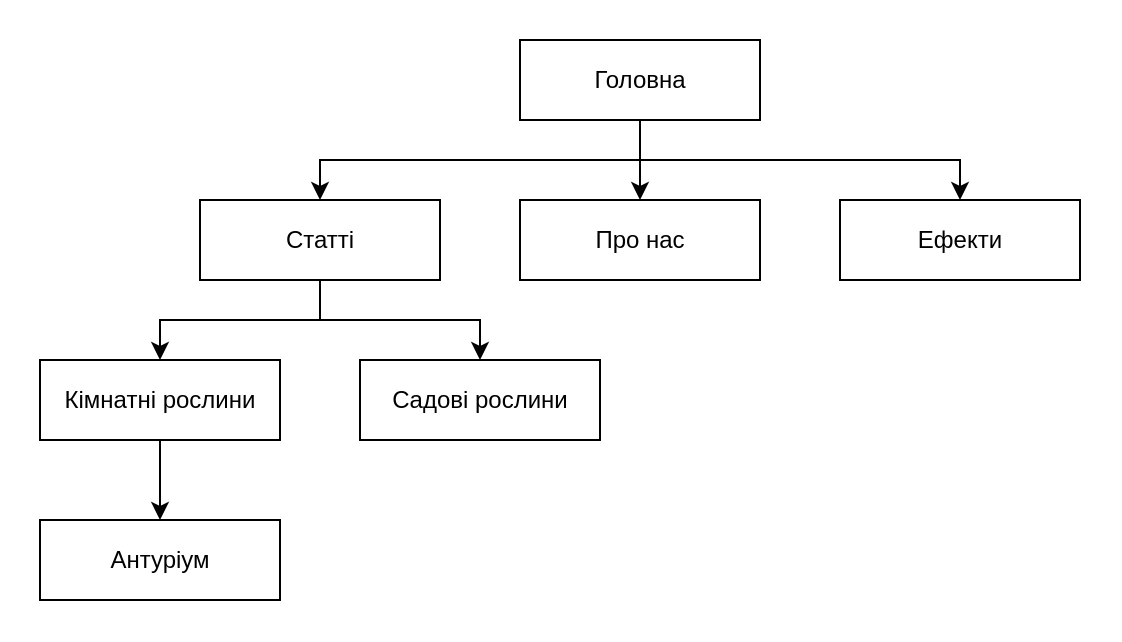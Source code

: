 <mxfile version="21.2.8" type="device" pages="2">
  <diagram name="site map" id="4vNA2XEI-aeJOlkPYM_L">
    <mxGraphModel dx="3180" dy="1200" grid="1" gridSize="10" guides="1" tooltips="1" connect="1" arrows="1" fold="1" page="1" pageScale="1" pageWidth="827" pageHeight="1169" math="0" shadow="0">
      <root>
        <mxCell id="0" />
        <mxCell id="1" parent="0" />
        <mxCell id="5uTDyabXK8NrestarS3i-10" value="" style="rounded=0;whiteSpace=wrap;html=1;strokeColor=none;" vertex="1" parent="1">
          <mxGeometry x="-20" y="220" width="560" height="320" as="geometry" />
        </mxCell>
        <mxCell id="5uTDyabXK8NrestarS3i-6" style="edgeStyle=orthogonalEdgeStyle;rounded=0;orthogonalLoop=1;jettySize=auto;html=1;" edge="1" parent="1" source="5uTDyabXK8NrestarS3i-1" target="5uTDyabXK8NrestarS3i-2">
          <mxGeometry relative="1" as="geometry">
            <Array as="points">
              <mxPoint x="300" y="300" />
              <mxPoint x="140" y="300" />
            </Array>
          </mxGeometry>
        </mxCell>
        <mxCell id="5uTDyabXK8NrestarS3i-7" style="edgeStyle=orthogonalEdgeStyle;rounded=0;orthogonalLoop=1;jettySize=auto;html=1;" edge="1" parent="1" source="5uTDyabXK8NrestarS3i-1" target="5uTDyabXK8NrestarS3i-3">
          <mxGeometry relative="1" as="geometry" />
        </mxCell>
        <mxCell id="5uTDyabXK8NrestarS3i-12" style="edgeStyle=orthogonalEdgeStyle;rounded=0;orthogonalLoop=1;jettySize=auto;html=1;exitX=0.5;exitY=1;exitDx=0;exitDy=0;" edge="1" parent="1" source="5uTDyabXK8NrestarS3i-1" target="5uTDyabXK8NrestarS3i-11">
          <mxGeometry relative="1" as="geometry">
            <Array as="points">
              <mxPoint x="300" y="300" />
              <mxPoint x="460" y="300" />
            </Array>
          </mxGeometry>
        </mxCell>
        <mxCell id="5uTDyabXK8NrestarS3i-1" value="Головна" style="rounded=0;whiteSpace=wrap;html=1;" vertex="1" parent="1">
          <mxGeometry x="240" y="240" width="120" height="40" as="geometry" />
        </mxCell>
        <mxCell id="5uTDyabXK8NrestarS3i-8" style="edgeStyle=orthogonalEdgeStyle;rounded=0;orthogonalLoop=1;jettySize=auto;html=1;entryX=0.5;entryY=0;entryDx=0;entryDy=0;" edge="1" parent="1" source="5uTDyabXK8NrestarS3i-2" target="5uTDyabXK8NrestarS3i-4">
          <mxGeometry relative="1" as="geometry" />
        </mxCell>
        <mxCell id="5uTDyabXK8NrestarS3i-9" style="edgeStyle=orthogonalEdgeStyle;rounded=0;orthogonalLoop=1;jettySize=auto;html=1;" edge="1" parent="1" source="5uTDyabXK8NrestarS3i-2" target="5uTDyabXK8NrestarS3i-5">
          <mxGeometry relative="1" as="geometry" />
        </mxCell>
        <mxCell id="5uTDyabXK8NrestarS3i-2" value="Статті" style="rounded=0;whiteSpace=wrap;html=1;" vertex="1" parent="1">
          <mxGeometry x="80" y="320" width="120" height="40" as="geometry" />
        </mxCell>
        <mxCell id="5uTDyabXK8NrestarS3i-3" value="Про нас" style="rounded=0;whiteSpace=wrap;html=1;" vertex="1" parent="1">
          <mxGeometry x="240" y="320" width="120" height="40" as="geometry" />
        </mxCell>
        <mxCell id="5uTDyabXK8NrestarS3i-14" style="edgeStyle=orthogonalEdgeStyle;rounded=0;orthogonalLoop=1;jettySize=auto;html=1;entryX=0.5;entryY=0;entryDx=0;entryDy=0;" edge="1" parent="1" source="5uTDyabXK8NrestarS3i-4" target="5uTDyabXK8NrestarS3i-13">
          <mxGeometry relative="1" as="geometry" />
        </mxCell>
        <mxCell id="5uTDyabXK8NrestarS3i-4" value="Кімнатні рослини" style="rounded=0;whiteSpace=wrap;html=1;" vertex="1" parent="1">
          <mxGeometry y="400" width="120" height="40" as="geometry" />
        </mxCell>
        <mxCell id="5uTDyabXK8NrestarS3i-5" value="&lt;div&gt;Cадові рослини&lt;/div&gt;" style="rounded=0;whiteSpace=wrap;html=1;" vertex="1" parent="1">
          <mxGeometry x="160" y="400" width="120" height="40" as="geometry" />
        </mxCell>
        <mxCell id="5uTDyabXK8NrestarS3i-11" value="Ефекти" style="rounded=0;whiteSpace=wrap;html=1;" vertex="1" parent="1">
          <mxGeometry x="400" y="320" width="120" height="40" as="geometry" />
        </mxCell>
        <mxCell id="5uTDyabXK8NrestarS3i-13" value="Антуріум" style="rounded=0;whiteSpace=wrap;html=1;" vertex="1" parent="1">
          <mxGeometry y="480" width="120" height="40" as="geometry" />
        </mxCell>
      </root>
    </mxGraphModel>
  </diagram>
  <diagram id="DiqvB-xc4Mwg94YgTuHl" name="Wireframes">
    <mxGraphModel dx="4118" dy="2100" grid="1" gridSize="10" guides="1" tooltips="1" connect="1" arrows="1" fold="1" page="1" pageScale="1" pageWidth="827" pageHeight="1169" math="0" shadow="0">
      <root>
        <mxCell id="0" />
        <mxCell id="1" parent="0" />
        <mxCell id="yKf-Bc6Nf9YdXX6TuUnc-90" value="" style="group" vertex="1" connectable="0" parent="1">
          <mxGeometry x="720" width="1200" height="960" as="geometry" />
        </mxCell>
        <mxCell id="yKf-Bc6Nf9YdXX6TuUnc-2" value="&lt;u&gt;Page1&lt;span style=&quot;white-space: pre;&quot;&gt;	&lt;/span&gt;&lt;span style=&quot;white-space: pre;&quot;&gt;	&lt;/span&gt;&lt;/u&gt;&lt;span style=&quot;border-color: var(--border-color);&quot;&gt;Page2&lt;span style=&quot;white-space: pre;&quot;&gt;	&lt;/span&gt;&lt;span style=&quot;white-space: pre;&quot;&gt;	&lt;/span&gt;&lt;/span&gt;&lt;span style=&quot;border-color: var(--border-color);&quot;&gt;Page3&lt;/span&gt;" style="rounded=0;whiteSpace=wrap;html=1;fontSize=20;" vertex="1" parent="yKf-Bc6Nf9YdXX6TuUnc-90">
          <mxGeometry x="320" width="880" height="70" as="geometry" />
        </mxCell>
        <mxCell id="yKf-Bc6Nf9YdXX6TuUnc-3" value="" style="rounded=0;whiteSpace=wrap;html=1;" vertex="1" parent="yKf-Bc6Nf9YdXX6TuUnc-90">
          <mxGeometry y="70" width="1200" height="820" as="geometry" />
        </mxCell>
        <mxCell id="yKf-Bc6Nf9YdXX6TuUnc-4" value="&lt;footer style=&quot;font-size: 16px;&quot; class=&quot;footer&quot;&gt;&lt;p class=&quot;footer__text&quot; style=&quot;font-size: 16px;&quot;&gt;Name YYYY&lt;/p&gt;&lt;/footer&gt;" style="rounded=0;whiteSpace=wrap;html=1;fontSize=16;" vertex="1" parent="yKf-Bc6Nf9YdXX6TuUnc-90">
          <mxGeometry y="890" width="1200" height="70" as="geometry" />
        </mxCell>
        <mxCell id="yKf-Bc6Nf9YdXX6TuUnc-5" value="Name" style="rounded=0;whiteSpace=wrap;html=1;fontSize=40;" vertex="1" parent="yKf-Bc6Nf9YdXX6TuUnc-90">
          <mxGeometry width="320" height="70" as="geometry" />
        </mxCell>
        <mxCell id="yKf-Bc6Nf9YdXX6TuUnc-7" value="&lt;h1 style=&quot;line-height: 90%;&quot;&gt;&lt;span style=&quot;font-weight: normal;&quot;&gt;&lt;font style=&quot;font-size: 16px;&quot;&gt;Lorem ipsum dolor sit amet, consectetur adipiscing elit. Proin ornare in ipsum sit amet tempus. Praesent bibendum sapien id nunc convallis malesuada. Suspendisse suscipit luctus orci. Aenean vehicula turpis ligula, sed dignissim lectus eleifend non. Aenean ligula nibh, sodales at velit in, eleifend suscipit urna. Proin et ipsum tortor.&lt;/font&gt;&lt;/span&gt;&lt;br&gt;&lt;/h1&gt;" style="text;html=1;strokeColor=none;fillColor=none;spacing=5;spacingTop=-20;whiteSpace=wrap;overflow=hidden;rounded=0;" vertex="1" parent="yKf-Bc6Nf9YdXX6TuUnc-90">
          <mxGeometry x="70" y="520" width="620" height="150" as="geometry" />
        </mxCell>
        <mxCell id="yKf-Bc6Nf9YdXX6TuUnc-8" value="&lt;h1 style=&quot;border-color: var(--border-color); line-height: 21.6px;&quot;&gt;&lt;font style=&quot;border-color: var(--border-color); font-size: 20px;&quot;&gt;Heading&lt;/font&gt;&lt;/h1&gt;&lt;div style=&quot;font-size: 16px;&quot;&gt;&lt;ul style=&quot;&quot;&gt;&lt;li style=&quot;&quot;&gt;Lorem ipsum dolor&lt;br&gt;&lt;/li&gt;&lt;li style=&quot;&quot;&gt;Lorem ipsum dolor&lt;br&gt;&lt;/li&gt;&lt;li style=&quot;&quot;&gt;Lorem ipsum dolor&lt;br&gt;&lt;/li&gt;&lt;li style=&quot;&quot;&gt;Lorem ipsum dolor&lt;br&gt;&lt;/li&gt;&lt;/ul&gt;&lt;/div&gt;" style="text;html=1;strokeColor=none;fillColor=none;spacing=5;spacingTop=-20;whiteSpace=wrap;overflow=hidden;rounded=0;" vertex="1" parent="yKf-Bc6Nf9YdXX6TuUnc-90">
          <mxGeometry x="60" y="340" width="790" height="150" as="geometry" />
        </mxCell>
        <mxCell id="yKf-Bc6Nf9YdXX6TuUnc-9" value="&lt;h1 style=&quot;line-height: 90%;&quot;&gt;&lt;font style=&quot;font-size: 20px;&quot;&gt;Heading&amp;nbsp;&lt;/font&gt;&lt;/h1&gt;&lt;h1 style=&quot;line-height: 90%;&quot;&gt;&lt;span style=&quot;font-weight: normal;&quot;&gt;&lt;font style=&quot;font-size: 16px;&quot;&gt;Lorem ipsum dolor sit amet, consectetur adipiscing elit. Proin ornare in ipsum sit amet tempus. Praesent bibendum sapien id nunc convallis malesuada. Suspendisse suscipit luctus orci. Aenean vehicula turpis ligula, sed dignissim lectus eleifend non. Aenean ligula nibh, sodales at velit in, eleifend suscipit urna. Proin et ipsum tortor. Praesent facilisis leo tempus, varius massa quis, ultrices tellus. Praesent facilisis et justo non consequat. Duis faucibus tincidunt risus convallis posuere.&lt;/font&gt;&lt;/span&gt;&lt;br&gt;&lt;/h1&gt;" style="text;html=1;strokeColor=none;fillColor=none;spacing=5;spacingTop=-20;whiteSpace=wrap;overflow=hidden;rounded=0;" vertex="1" parent="yKf-Bc6Nf9YdXX6TuUnc-90">
          <mxGeometry x="70" y="130" width="690" height="150" as="geometry" />
        </mxCell>
        <mxCell id="yKf-Bc6Nf9YdXX6TuUnc-13" value="" style="sketch=0;pointerEvents=1;shadow=0;dashed=0;html=1;strokeColor=none;fillColor=#191919;labelPosition=center;verticalLabelPosition=bottom;verticalAlign=top;outlineConnect=0;align=center;shape=mxgraph.office.concepts.video_play;" vertex="1" parent="yKf-Bc6Nf9YdXX6TuUnc-90">
          <mxGeometry x="790" y="310" width="335" height="190" as="geometry" />
        </mxCell>
        <mxCell id="yKf-Bc6Nf9YdXX6TuUnc-17" value="" style="group" vertex="1" connectable="0" parent="yKf-Bc6Nf9YdXX6TuUnc-90">
          <mxGeometry x="870" y="130" width="255" height="140" as="geometry" />
        </mxCell>
        <mxCell id="yKf-Bc6Nf9YdXX6TuUnc-15" value="&lt;font style=&quot;&quot;&gt;&lt;i&gt;&lt;font style=&quot;font-size: 28px;&quot;&gt;&lt;u&gt;&lt;b&gt;Lorem ipsum&amp;nbsp;&lt;/b&gt;&lt;/u&gt;&lt;/font&gt;&lt;/i&gt;&lt;br&gt;&lt;br&gt;&lt;/font&gt;" style="rounded=0;whiteSpace=wrap;html=1;fontSize=40;verticalAlign=top;align=center;labelPosition=center;verticalLabelPosition=middle;labelBackgroundColor=default;" vertex="1" parent="yKf-Bc6Nf9YdXX6TuUnc-17">
          <mxGeometry width="255" height="140" as="geometry" />
        </mxCell>
        <mxCell id="yKf-Bc6Nf9YdXX6TuUnc-16" value="&lt;span style=&quot;color: rgb(0, 0, 0); font-family: Helvetica; font-size: 16px; font-style: normal; font-variant-ligatures: normal; font-variant-caps: normal; font-weight: 400; letter-spacing: normal; orphans: 2; text-align: center; text-indent: 0px; text-transform: none; widows: 2; word-spacing: 0px; -webkit-text-stroke-width: 0px; background-color: rgb(255, 255, 255); text-decoration-thickness: initial; text-decoration-style: initial; text-decoration-color: initial; float: none; display: inline !important;&quot;&gt;Lorem ipsum dolor sit amet, consectetur adipiscing elit.&lt;/span&gt;" style="text;whiteSpace=wrap;html=1;" vertex="1" parent="yKf-Bc6Nf9YdXX6TuUnc-17">
          <mxGeometry x="30" y="70" width="210" height="46.667" as="geometry" />
        </mxCell>
        <mxCell id="yKf-Bc6Nf9YdXX6TuUnc-25" value="" style="group" vertex="1" connectable="0" parent="yKf-Bc6Nf9YdXX6TuUnc-90">
          <mxGeometry x="70" y="690" width="260" height="160" as="geometry" />
        </mxCell>
        <mxCell id="yKf-Bc6Nf9YdXX6TuUnc-19" value="" style="rounded=0;whiteSpace=wrap;html=1;fontSize=40;verticalAlign=bottom;" vertex="1" parent="yKf-Bc6Nf9YdXX6TuUnc-25">
          <mxGeometry width="260" height="160" as="geometry" />
        </mxCell>
        <mxCell id="yKf-Bc6Nf9YdXX6TuUnc-23" value="" style="endArrow=none;html=1;rounded=0;entryX=0;entryY=0;entryDx=0;entryDy=0;exitX=1;exitY=1;exitDx=0;exitDy=0;" edge="1" parent="yKf-Bc6Nf9YdXX6TuUnc-25" source="yKf-Bc6Nf9YdXX6TuUnc-19" target="yKf-Bc6Nf9YdXX6TuUnc-19">
          <mxGeometry width="50" height="50" relative="1" as="geometry">
            <mxPoint x="220" y="130" as="sourcePoint" />
            <mxPoint x="270" y="80" as="targetPoint" />
            <Array as="points">
              <mxPoint x="140" y="90" />
            </Array>
          </mxGeometry>
        </mxCell>
        <mxCell id="yKf-Bc6Nf9YdXX6TuUnc-24" value="" style="endArrow=none;html=1;rounded=0;entryX=0;entryY=1;entryDx=0;entryDy=0;exitX=1;exitY=0;exitDx=0;exitDy=0;" edge="1" parent="yKf-Bc6Nf9YdXX6TuUnc-25" source="yKf-Bc6Nf9YdXX6TuUnc-19" target="yKf-Bc6Nf9YdXX6TuUnc-19">
          <mxGeometry width="50" height="50" relative="1" as="geometry">
            <mxPoint x="270" y="170" as="sourcePoint" />
            <mxPoint x="10" y="10" as="targetPoint" />
          </mxGeometry>
        </mxCell>
        <mxCell id="yKf-Bc6Nf9YdXX6TuUnc-26" value="" style="group" vertex="1" connectable="0" parent="yKf-Bc6Nf9YdXX6TuUnc-90">
          <mxGeometry x="460" y="690" width="260" height="160" as="geometry" />
        </mxCell>
        <mxCell id="yKf-Bc6Nf9YdXX6TuUnc-27" value="" style="rounded=0;whiteSpace=wrap;html=1;fontSize=40;verticalAlign=bottom;" vertex="1" parent="yKf-Bc6Nf9YdXX6TuUnc-26">
          <mxGeometry width="260" height="160" as="geometry" />
        </mxCell>
        <mxCell id="yKf-Bc6Nf9YdXX6TuUnc-28" value="" style="endArrow=none;html=1;rounded=0;entryX=0;entryY=0;entryDx=0;entryDy=0;exitX=1;exitY=1;exitDx=0;exitDy=0;" edge="1" parent="yKf-Bc6Nf9YdXX6TuUnc-26" source="yKf-Bc6Nf9YdXX6TuUnc-27" target="yKf-Bc6Nf9YdXX6TuUnc-27">
          <mxGeometry width="50" height="50" relative="1" as="geometry">
            <mxPoint x="220" y="130" as="sourcePoint" />
            <mxPoint x="270" y="80" as="targetPoint" />
            <Array as="points">
              <mxPoint x="140" y="90" />
            </Array>
          </mxGeometry>
        </mxCell>
        <mxCell id="yKf-Bc6Nf9YdXX6TuUnc-29" value="" style="endArrow=none;html=1;rounded=0;entryX=0;entryY=1;entryDx=0;entryDy=0;exitX=1;exitY=0;exitDx=0;exitDy=0;" edge="1" parent="yKf-Bc6Nf9YdXX6TuUnc-26" source="yKf-Bc6Nf9YdXX6TuUnc-27" target="yKf-Bc6Nf9YdXX6TuUnc-27">
          <mxGeometry width="50" height="50" relative="1" as="geometry">
            <mxPoint x="270" y="170" as="sourcePoint" />
            <mxPoint x="10" y="10" as="targetPoint" />
          </mxGeometry>
        </mxCell>
        <mxCell id="yKf-Bc6Nf9YdXX6TuUnc-30" value="" style="group" vertex="1" connectable="0" parent="yKf-Bc6Nf9YdXX6TuUnc-90">
          <mxGeometry x="860" y="690" width="260" height="160" as="geometry" />
        </mxCell>
        <mxCell id="yKf-Bc6Nf9YdXX6TuUnc-31" value="" style="rounded=0;whiteSpace=wrap;html=1;fontSize=40;verticalAlign=bottom;" vertex="1" parent="yKf-Bc6Nf9YdXX6TuUnc-30">
          <mxGeometry width="260" height="160" as="geometry" />
        </mxCell>
        <mxCell id="yKf-Bc6Nf9YdXX6TuUnc-32" value="" style="endArrow=none;html=1;rounded=0;entryX=0;entryY=0;entryDx=0;entryDy=0;exitX=1;exitY=1;exitDx=0;exitDy=0;" edge="1" parent="yKf-Bc6Nf9YdXX6TuUnc-30" source="yKf-Bc6Nf9YdXX6TuUnc-31" target="yKf-Bc6Nf9YdXX6TuUnc-31">
          <mxGeometry width="50" height="50" relative="1" as="geometry">
            <mxPoint x="220" y="130" as="sourcePoint" />
            <mxPoint x="270" y="80" as="targetPoint" />
            <Array as="points">
              <mxPoint x="140" y="90" />
            </Array>
          </mxGeometry>
        </mxCell>
        <mxCell id="yKf-Bc6Nf9YdXX6TuUnc-33" value="" style="endArrow=none;html=1;rounded=0;entryX=0;entryY=1;entryDx=0;entryDy=0;exitX=1;exitY=0;exitDx=0;exitDy=0;" edge="1" parent="yKf-Bc6Nf9YdXX6TuUnc-30" source="yKf-Bc6Nf9YdXX6TuUnc-31" target="yKf-Bc6Nf9YdXX6TuUnc-31">
          <mxGeometry width="50" height="50" relative="1" as="geometry">
            <mxPoint x="270" y="170" as="sourcePoint" />
            <mxPoint x="10" y="10" as="targetPoint" />
          </mxGeometry>
        </mxCell>
        <mxCell id="yKf-Bc6Nf9YdXX6TuUnc-91" value="" style="group" vertex="1" connectable="0" parent="1">
          <mxGeometry x="2000" width="1200" height="960" as="geometry" />
        </mxCell>
        <mxCell id="yKf-Bc6Nf9YdXX6TuUnc-37" value="Page1&lt;span style=&quot;white-space: pre;&quot;&gt;	&lt;/span&gt;&lt;span style=&quot;white-space: pre;&quot;&gt;	&lt;/span&gt;&lt;span style=&quot;border-color: var(--border-color);&quot;&gt;Page2&lt;span style=&quot;white-space: pre;&quot;&gt;	&lt;/span&gt;&lt;span style=&quot;white-space: pre;&quot;&gt;	&lt;/span&gt;&lt;/span&gt;&lt;span style=&quot;border-color: var(--border-color);&quot;&gt;&lt;u&gt;Page3&lt;/u&gt;&lt;/span&gt;" style="rounded=0;whiteSpace=wrap;html=1;fontSize=20;" vertex="1" parent="yKf-Bc6Nf9YdXX6TuUnc-91">
          <mxGeometry x="320" width="880" height="70" as="geometry" />
        </mxCell>
        <mxCell id="yKf-Bc6Nf9YdXX6TuUnc-38" value="" style="rounded=0;whiteSpace=wrap;html=1;" vertex="1" parent="yKf-Bc6Nf9YdXX6TuUnc-91">
          <mxGeometry y="70" width="1200" height="820" as="geometry" />
        </mxCell>
        <mxCell id="yKf-Bc6Nf9YdXX6TuUnc-39" value="&lt;footer style=&quot;font-size: 16px;&quot; class=&quot;footer&quot;&gt;&lt;p class=&quot;footer__text&quot; style=&quot;font-size: 16px;&quot;&gt;Name YYYY&lt;/p&gt;&lt;/footer&gt;" style="rounded=0;whiteSpace=wrap;html=1;fontSize=16;" vertex="1" parent="yKf-Bc6Nf9YdXX6TuUnc-91">
          <mxGeometry y="890" width="1200" height="70" as="geometry" />
        </mxCell>
        <mxCell id="yKf-Bc6Nf9YdXX6TuUnc-40" value="Name" style="rounded=0;whiteSpace=wrap;html=1;fontSize=40;" vertex="1" parent="yKf-Bc6Nf9YdXX6TuUnc-91">
          <mxGeometry width="320" height="70" as="geometry" />
        </mxCell>
        <mxCell id="yKf-Bc6Nf9YdXX6TuUnc-41" value="&lt;h1 style=&quot;line-height: 90%;&quot;&gt;&lt;span style=&quot;font-weight: normal;&quot;&gt;&lt;font style=&quot;font-size: 16px;&quot;&gt;Lorem ipsum dolor sit amet, consectetur adipiscing elit. Proin ornare in ipsum sit amet tempus. Praesent bibendum sapien id nunc convallis malesuada. Suspendisse suscipit luctus orci. Aenean vehicula turpis ligula, sed dignissim lectus eleifend non. Aenean ligula nibh, sodales at velit in, eleifend suscipit urna. Proin et ipsum tortor. Praesent facilisis leo tempus, varius massa quis, ultrices tellus. Praesent facilisis et justo non consequat. Duis faucibus tincidunt risus convallis posuere.&lt;/font&gt;&lt;/span&gt;&lt;br&gt;&lt;/h1&gt;" style="text;html=1;strokeColor=none;fillColor=none;spacing=5;spacingTop=-20;whiteSpace=wrap;overflow=hidden;rounded=0;" vertex="1" parent="yKf-Bc6Nf9YdXX6TuUnc-91">
          <mxGeometry x="60" y="173" width="790" height="150" as="geometry" />
        </mxCell>
        <mxCell id="yKf-Bc6Nf9YdXX6TuUnc-48" value="" style="group" vertex="1" connectable="0" parent="yKf-Bc6Nf9YdXX6TuUnc-91">
          <mxGeometry x="110" y="413" width="480" height="320" as="geometry" />
        </mxCell>
        <mxCell id="yKf-Bc6Nf9YdXX6TuUnc-49" value="" style="rounded=0;whiteSpace=wrap;html=1;fontSize=40;verticalAlign=bottom;" vertex="1" parent="yKf-Bc6Nf9YdXX6TuUnc-48">
          <mxGeometry width="480" height="320" as="geometry" />
        </mxCell>
        <mxCell id="yKf-Bc6Nf9YdXX6TuUnc-50" value="" style="endArrow=none;html=1;rounded=0;entryX=0;entryY=0;entryDx=0;entryDy=0;exitX=1;exitY=1;exitDx=0;exitDy=0;" edge="1" parent="yKf-Bc6Nf9YdXX6TuUnc-48" source="yKf-Bc6Nf9YdXX6TuUnc-49" target="yKf-Bc6Nf9YdXX6TuUnc-49">
          <mxGeometry width="50" height="50" relative="1" as="geometry">
            <mxPoint x="406.154" y="260" as="sourcePoint" />
            <mxPoint x="498.462" y="160" as="targetPoint" />
            <Array as="points">
              <mxPoint x="258.462" y="180" />
            </Array>
          </mxGeometry>
        </mxCell>
        <mxCell id="yKf-Bc6Nf9YdXX6TuUnc-51" value="" style="endArrow=none;html=1;rounded=0;entryX=0;entryY=1;entryDx=0;entryDy=0;exitX=1;exitY=0;exitDx=0;exitDy=0;" edge="1" parent="yKf-Bc6Nf9YdXX6TuUnc-48" source="yKf-Bc6Nf9YdXX6TuUnc-49" target="yKf-Bc6Nf9YdXX6TuUnc-49">
          <mxGeometry width="50" height="50" relative="1" as="geometry">
            <mxPoint x="498.462" y="340" as="sourcePoint" />
            <mxPoint x="18.462" y="20" as="targetPoint" />
          </mxGeometry>
        </mxCell>
        <mxCell id="yKf-Bc6Nf9YdXX6TuUnc-89" value="" style="group" vertex="1" connectable="0" parent="yKf-Bc6Nf9YdXX6TuUnc-91">
          <mxGeometry x="720" y="363" width="370" height="450" as="geometry" />
        </mxCell>
        <mxCell id="yKf-Bc6Nf9YdXX6TuUnc-62" value="" style="rounded=0;whiteSpace=wrap;html=1;fontSize=40;verticalAlign=top;" vertex="1" parent="yKf-Bc6Nf9YdXX6TuUnc-89">
          <mxGeometry width="370" height="450" as="geometry" />
        </mxCell>
        <mxCell id="yKf-Bc6Nf9YdXX6TuUnc-74" value="" style="group" vertex="1" connectable="0" parent="yKf-Bc6Nf9YdXX6TuUnc-89">
          <mxGeometry x="50" y="110" width="252" height="53.337" as="geometry" />
        </mxCell>
        <mxCell id="yKf-Bc6Nf9YdXX6TuUnc-70" value="" style="rounded=0;whiteSpace=wrap;html=1;" vertex="1" parent="yKf-Bc6Nf9YdXX6TuUnc-74">
          <mxGeometry x="15.75" y="30.003" width="236.25" height="23.333" as="geometry" />
        </mxCell>
        <mxCell id="yKf-Bc6Nf9YdXX6TuUnc-71" value="Text" style="text;html=1;align=center;verticalAlign=middle;resizable=0;points=[];autosize=1;strokeColor=none;fillColor=none;" vertex="1" parent="yKf-Bc6Nf9YdXX6TuUnc-74">
          <mxGeometry width="50" height="30" as="geometry" />
        </mxCell>
        <mxCell id="yKf-Bc6Nf9YdXX6TuUnc-75" value="" style="group" vertex="1" connectable="0" parent="yKf-Bc6Nf9YdXX6TuUnc-89">
          <mxGeometry x="50" y="163.34" width="252" height="53.337" as="geometry" />
        </mxCell>
        <mxCell id="yKf-Bc6Nf9YdXX6TuUnc-76" value="" style="rounded=0;whiteSpace=wrap;html=1;" vertex="1" parent="yKf-Bc6Nf9YdXX6TuUnc-75">
          <mxGeometry x="15.75" y="30.003" width="236.25" height="23.333" as="geometry" />
        </mxCell>
        <mxCell id="yKf-Bc6Nf9YdXX6TuUnc-77" value="Text" style="text;html=1;align=center;verticalAlign=middle;resizable=0;points=[];autosize=1;strokeColor=none;fillColor=none;" vertex="1" parent="yKf-Bc6Nf9YdXX6TuUnc-75">
          <mxGeometry width="50" height="30" as="geometry" />
        </mxCell>
        <mxCell id="yKf-Bc6Nf9YdXX6TuUnc-78" value="" style="group" vertex="1" connectable="0" parent="yKf-Bc6Nf9YdXX6TuUnc-89">
          <mxGeometry x="50" y="216.68" width="252" height="53.337" as="geometry" />
        </mxCell>
        <mxCell id="yKf-Bc6Nf9YdXX6TuUnc-79" value="" style="rounded=0;whiteSpace=wrap;html=1;" vertex="1" parent="yKf-Bc6Nf9YdXX6TuUnc-78">
          <mxGeometry x="15.75" y="30.003" width="236.25" height="23.333" as="geometry" />
        </mxCell>
        <mxCell id="yKf-Bc6Nf9YdXX6TuUnc-80" value="Text" style="text;html=1;align=center;verticalAlign=middle;resizable=0;points=[];autosize=1;strokeColor=none;fillColor=none;" vertex="1" parent="yKf-Bc6Nf9YdXX6TuUnc-78">
          <mxGeometry width="50" height="30" as="geometry" />
        </mxCell>
        <mxCell id="yKf-Bc6Nf9YdXX6TuUnc-81" value="" style="group" vertex="1" connectable="0" parent="yKf-Bc6Nf9YdXX6TuUnc-89">
          <mxGeometry x="50" y="270.02" width="252" height="53.337" as="geometry" />
        </mxCell>
        <mxCell id="yKf-Bc6Nf9YdXX6TuUnc-82" value="" style="rounded=0;whiteSpace=wrap;html=1;" vertex="1" parent="yKf-Bc6Nf9YdXX6TuUnc-81">
          <mxGeometry x="15.75" y="30.003" width="236.25" height="23.333" as="geometry" />
        </mxCell>
        <mxCell id="yKf-Bc6Nf9YdXX6TuUnc-83" value="Text" style="text;html=1;align=center;verticalAlign=middle;resizable=0;points=[];autosize=1;strokeColor=none;fillColor=none;" vertex="1" parent="yKf-Bc6Nf9YdXX6TuUnc-81">
          <mxGeometry width="50" height="30" as="geometry" />
        </mxCell>
        <mxCell id="yKf-Bc6Nf9YdXX6TuUnc-84" value="" style="group" vertex="1" connectable="0" parent="yKf-Bc6Nf9YdXX6TuUnc-89">
          <mxGeometry x="50" y="323.36" width="252" height="53.337" as="geometry" />
        </mxCell>
        <mxCell id="yKf-Bc6Nf9YdXX6TuUnc-85" value="" style="rounded=0;whiteSpace=wrap;html=1;" vertex="1" parent="yKf-Bc6Nf9YdXX6TuUnc-84">
          <mxGeometry x="15.75" y="30.003" width="236.25" height="23.333" as="geometry" />
        </mxCell>
        <mxCell id="yKf-Bc6Nf9YdXX6TuUnc-86" value="Text" style="text;html=1;align=center;verticalAlign=middle;resizable=0;points=[];autosize=1;strokeColor=none;fillColor=none;" vertex="1" parent="yKf-Bc6Nf9YdXX6TuUnc-84">
          <mxGeometry width="50" height="30" as="geometry" />
        </mxCell>
        <mxCell id="yKf-Bc6Nf9YdXX6TuUnc-87" value="Button" style="rounded=0;whiteSpace=wrap;html=1;" vertex="1" parent="yKf-Bc6Nf9YdXX6TuUnc-89">
          <mxGeometry x="20" y="400" width="120" height="30" as="geometry" />
        </mxCell>
        <mxCell id="yKf-Bc6Nf9YdXX6TuUnc-88" value="&lt;font style=&quot;font-size: 20px;&quot;&gt;&lt;b&gt;Heading&lt;/b&gt;&lt;/font&gt;&lt;br&gt;&lt;br&gt;&lt;font style=&quot;font-size: 16px;&quot;&gt;&lt;b&gt;Lorem ipsum dolor sit amet, consectetur&lt;/b&gt;&lt;/font&gt;" style="text;html=1;align=center;verticalAlign=middle;resizable=0;points=[];autosize=1;strokeColor=none;fillColor=none;" vertex="1" parent="yKf-Bc6Nf9YdXX6TuUnc-89">
          <mxGeometry x="20" y="15" width="330" height="70" as="geometry" />
        </mxCell>
        <mxCell id="yKf-Bc6Nf9YdXX6TuUnc-137" value="" style="group" vertex="1" connectable="0" parent="1">
          <mxGeometry x="720" y="1040" width="1200" height="960" as="geometry" />
        </mxCell>
        <mxCell id="yKf-Bc6Nf9YdXX6TuUnc-94" value="Page1&lt;span style=&quot;white-space: pre;&quot;&gt;	&lt;/span&gt;&lt;span style=&quot;white-space: pre;&quot;&gt;	&lt;/span&gt;&lt;span style=&quot;border-color: var(--border-color);&quot;&gt;&lt;u&gt;Page2&lt;/u&gt;&lt;span style=&quot;white-space: pre;&quot;&gt;	&lt;/span&gt;&lt;span style=&quot;white-space: pre;&quot;&gt;	&lt;/span&gt;&lt;/span&gt;&lt;span style=&quot;border-color: var(--border-color);&quot;&gt;Page3&lt;/span&gt;" style="rounded=0;whiteSpace=wrap;html=1;fontSize=20;" vertex="1" parent="yKf-Bc6Nf9YdXX6TuUnc-137">
          <mxGeometry x="320" width="880" height="70" as="geometry" />
        </mxCell>
        <mxCell id="yKf-Bc6Nf9YdXX6TuUnc-95" value="" style="rounded=0;whiteSpace=wrap;html=1;" vertex="1" parent="yKf-Bc6Nf9YdXX6TuUnc-137">
          <mxGeometry y="70" width="1200" height="820" as="geometry" />
        </mxCell>
        <mxCell id="yKf-Bc6Nf9YdXX6TuUnc-96" value="&lt;footer style=&quot;font-size: 16px;&quot; class=&quot;footer&quot;&gt;&lt;p class=&quot;footer__text&quot; style=&quot;font-size: 16px;&quot;&gt;Name YYYY&lt;/p&gt;&lt;/footer&gt;" style="rounded=0;whiteSpace=wrap;html=1;fontSize=16;" vertex="1" parent="yKf-Bc6Nf9YdXX6TuUnc-137">
          <mxGeometry y="890" width="1200" height="70" as="geometry" />
        </mxCell>
        <mxCell id="yKf-Bc6Nf9YdXX6TuUnc-97" value="Name" style="rounded=0;whiteSpace=wrap;html=1;fontSize=40;" vertex="1" parent="yKf-Bc6Nf9YdXX6TuUnc-137">
          <mxGeometry width="320" height="70" as="geometry" />
        </mxCell>
        <mxCell id="yKf-Bc6Nf9YdXX6TuUnc-98" value="&lt;h1 style=&quot;line-height: 90%;&quot;&gt;&lt;font style=&quot;font-size: 20px;&quot;&gt;Heading&lt;/font&gt;&lt;/h1&gt;&lt;h1 style=&quot;line-height: 90%;&quot;&gt;&lt;span style=&quot;font-weight: normal;&quot;&gt;&lt;font style=&quot;font-size: 16px;&quot;&gt;Lorem ipsum dolor sit amet, consectetur adipiscing elit. Proin ornare in ipsum sit amet tempus. Praesent bibendum sapien id nunc convallis malesuada.&lt;/font&gt;&lt;/span&gt;&lt;br&gt;&lt;/h1&gt;&lt;div style=&quot;&quot;&gt;&lt;h1 style=&quot;border-color: var(--border-color); line-height: 21.6px;&quot;&gt;&lt;div style=&quot;font-size: 16px; border-color: var(--border-color); font-weight: 400;&quot;&gt;&lt;b style=&quot;border-color: var(--border-color);&quot;&gt;List 1&lt;/b&gt;&lt;/div&gt;&lt;div style=&quot;font-size: 16px; border-color: var(--border-color); font-weight: 400;&quot;&gt;&lt;ul&gt;&lt;li&gt;- element1&lt;/li&gt;&lt;li&gt;- element2&lt;/li&gt;&lt;/ul&gt;&lt;/div&gt;&lt;div style=&quot;border-color: var(--border-color);&quot;&gt;&lt;div style=&quot;font-size: 16px; font-weight: 400; border-color: var(--border-color);&quot;&gt;&lt;b style=&quot;border-color: var(--border-color);&quot;&gt;List 2&lt;/b&gt;&lt;/div&gt;&lt;div style=&quot;font-size: 16px; font-weight: 400; border-color: var(--border-color);&quot;&gt;&lt;ul&gt;&lt;li&gt;element1&lt;/li&gt;&lt;li&gt;element2&lt;/li&gt;&lt;/ul&gt;&lt;/div&gt;&lt;div style=&quot;border-color: var(--border-color);&quot;&gt;&lt;div style=&quot;border-color: var(--border-color);&quot;&gt;&lt;font style=&quot;font-size: 16px; font-weight: normal;&quot;&gt;Lorem ipsum dolor sit amet, consectetur adipiscing elit. Proin ornare in ipsum sit amet tempus. Praesent bibendum sapien id nunc convallis malesuada. Suspendisse suscipit luctus orci. Aenean vehicula turpis ligula, sed dignissim lectus eleifend non. Aenean ligula nibh, sodales at velit in, eleifend suscipit urna. Proin et ipsum tortor.&lt;/font&gt;&lt;br&gt;&lt;span style=&quot;font-size: 16px; font-weight: 400; border-color: var(--border-color);&quot;&gt;&lt;b style=&quot;border-color: var(--border-color);&quot;&gt;&lt;/b&gt;&lt;/span&gt;&lt;/div&gt;&lt;div style=&quot;border-color: var(--border-color);&quot;&gt;&lt;font style=&quot;font-size: 16px; font-weight: normal;&quot;&gt;&lt;br&gt;&lt;/font&gt;&lt;/div&gt;&lt;div style=&quot;border-color: var(--border-color);&quot;&gt;&lt;font style=&quot;font-size: 20px;&quot;&gt;Heading&lt;/font&gt;&lt;/div&gt;&lt;div style=&quot;border-color: var(--border-color);&quot;&gt;&lt;font style=&quot;font-size: 20px;&quot;&gt;&lt;div style=&quot;border-color: var(--border-color); font-size: 16px; font-weight: 400;&quot;&gt;&lt;ul style=&quot;border-color: var(--border-color);&quot;&gt;&lt;li style=&quot;border-color: var(--border-color);&quot;&gt;element1&lt;/li&gt;&lt;li style=&quot;border-color: var(--border-color);&quot;&gt;element2&lt;/li&gt;&lt;li style=&quot;border-color: var(--border-color);&quot;&gt;element3&lt;/li&gt;&lt;/ul&gt;&lt;/div&gt;&lt;div style=&quot;border-color: var(--border-color); font-size: 16px; font-weight: 400;&quot;&gt;&lt;br style=&quot;border-color: var(--border-color);&quot;&gt;&lt;/div&gt;&lt;/font&gt;&lt;/div&gt;&lt;/div&gt;&lt;/div&gt;&lt;/h1&gt;&lt;/div&gt;" style="text;html=1;strokeColor=none;fillColor=none;spacing=5;spacingTop=-20;whiteSpace=wrap;overflow=hidden;rounded=0;" vertex="1" parent="yKf-Bc6Nf9YdXX6TuUnc-137">
          <mxGeometry x="60" y="120" width="1080" height="590" as="geometry" />
        </mxCell>
        <mxCell id="yKf-Bc6Nf9YdXX6TuUnc-99" value="" style="group" vertex="1" connectable="0" parent="yKf-Bc6Nf9YdXX6TuUnc-137">
          <mxGeometry x="120" y="640" width="370" height="200" as="geometry" />
        </mxCell>
        <mxCell id="yKf-Bc6Nf9YdXX6TuUnc-124" value="" style="group" vertex="1" connectable="0" parent="yKf-Bc6Nf9YdXX6TuUnc-99">
          <mxGeometry width="370" height="200" as="geometry" />
        </mxCell>
        <mxCell id="yKf-Bc6Nf9YdXX6TuUnc-100" value="" style="rounded=0;whiteSpace=wrap;html=1;fontSize=40;verticalAlign=bottom;" vertex="1" parent="yKf-Bc6Nf9YdXX6TuUnc-124">
          <mxGeometry width="370" height="200" as="geometry" />
        </mxCell>
        <mxCell id="yKf-Bc6Nf9YdXX6TuUnc-101" value="" style="endArrow=none;html=1;rounded=0;entryX=0;entryY=0;entryDx=0;entryDy=0;exitX=1;exitY=1;exitDx=0;exitDy=0;" edge="1" parent="yKf-Bc6Nf9YdXX6TuUnc-124" source="yKf-Bc6Nf9YdXX6TuUnc-100" target="yKf-Bc6Nf9YdXX6TuUnc-100">
          <mxGeometry width="50" height="50" relative="1" as="geometry">
            <mxPoint x="313.077" y="162.5" as="sourcePoint" />
            <mxPoint x="384.231" y="100" as="targetPoint" />
            <Array as="points">
              <mxPoint x="199.231" y="112.5" />
            </Array>
          </mxGeometry>
        </mxCell>
        <mxCell id="yKf-Bc6Nf9YdXX6TuUnc-102" value="" style="endArrow=none;html=1;rounded=0;entryX=0;entryY=1;entryDx=0;entryDy=0;exitX=1;exitY=0;exitDx=0;exitDy=0;" edge="1" parent="yKf-Bc6Nf9YdXX6TuUnc-124" source="yKf-Bc6Nf9YdXX6TuUnc-100" target="yKf-Bc6Nf9YdXX6TuUnc-100">
          <mxGeometry width="50" height="50" relative="1" as="geometry">
            <mxPoint x="384.231" y="212.5" as="sourcePoint" />
            <mxPoint x="14.231" y="12.5" as="targetPoint" />
          </mxGeometry>
        </mxCell>
        <mxCell id="yKf-Bc6Nf9YdXX6TuUnc-125" value="" style="group" vertex="1" connectable="0" parent="yKf-Bc6Nf9YdXX6TuUnc-137">
          <mxGeometry x="690" y="640" width="370" height="200" as="geometry" />
        </mxCell>
        <mxCell id="yKf-Bc6Nf9YdXX6TuUnc-126" value="" style="group" vertex="1" connectable="0" parent="yKf-Bc6Nf9YdXX6TuUnc-125">
          <mxGeometry width="370" height="200" as="geometry" />
        </mxCell>
        <mxCell id="yKf-Bc6Nf9YdXX6TuUnc-127" value="" style="rounded=0;whiteSpace=wrap;html=1;fontSize=40;verticalAlign=bottom;" vertex="1" parent="yKf-Bc6Nf9YdXX6TuUnc-126">
          <mxGeometry width="370" height="200" as="geometry" />
        </mxCell>
        <mxCell id="yKf-Bc6Nf9YdXX6TuUnc-128" value="" style="endArrow=none;html=1;rounded=0;entryX=0;entryY=0;entryDx=0;entryDy=0;exitX=1;exitY=1;exitDx=0;exitDy=0;" edge="1" parent="yKf-Bc6Nf9YdXX6TuUnc-126" source="yKf-Bc6Nf9YdXX6TuUnc-127" target="yKf-Bc6Nf9YdXX6TuUnc-127">
          <mxGeometry width="50" height="50" relative="1" as="geometry">
            <mxPoint x="313.077" y="162.5" as="sourcePoint" />
            <mxPoint x="384.231" y="100" as="targetPoint" />
            <Array as="points">
              <mxPoint x="199.231" y="112.5" />
            </Array>
          </mxGeometry>
        </mxCell>
        <mxCell id="yKf-Bc6Nf9YdXX6TuUnc-129" value="" style="endArrow=none;html=1;rounded=0;entryX=0;entryY=1;entryDx=0;entryDy=0;exitX=1;exitY=0;exitDx=0;exitDy=0;" edge="1" parent="yKf-Bc6Nf9YdXX6TuUnc-126" source="yKf-Bc6Nf9YdXX6TuUnc-127" target="yKf-Bc6Nf9YdXX6TuUnc-127">
          <mxGeometry width="50" height="50" relative="1" as="geometry">
            <mxPoint x="384.231" y="212.5" as="sourcePoint" />
            <mxPoint x="14.231" y="12.5" as="targetPoint" />
          </mxGeometry>
        </mxCell>
        <mxCell id="yKf-Bc6Nf9YdXX6TuUnc-132" value="" style="group" vertex="1" connectable="0" parent="yKf-Bc6Nf9YdXX6TuUnc-137">
          <mxGeometry x="870" y="480" width="255" height="140" as="geometry" />
        </mxCell>
        <mxCell id="yKf-Bc6Nf9YdXX6TuUnc-133" value="&lt;font style=&quot;&quot;&gt;&lt;i&gt;&lt;font style=&quot;font-size: 28px;&quot;&gt;&lt;u&gt;&lt;b&gt;Lorem ipsum&amp;nbsp;&lt;/b&gt;&lt;/u&gt;&lt;/font&gt;&lt;/i&gt;&lt;br&gt;&lt;br&gt;&lt;/font&gt;" style="rounded=0;whiteSpace=wrap;html=1;fontSize=40;verticalAlign=top;align=center;labelPosition=center;verticalLabelPosition=middle;labelBackgroundColor=default;" vertex="1" parent="yKf-Bc6Nf9YdXX6TuUnc-132">
          <mxGeometry width="255" height="140" as="geometry" />
        </mxCell>
        <mxCell id="yKf-Bc6Nf9YdXX6TuUnc-134" value="&lt;span style=&quot;color: rgb(0, 0, 0); font-family: Helvetica; font-size: 16px; font-style: normal; font-variant-ligatures: normal; font-variant-caps: normal; font-weight: 400; letter-spacing: normal; orphans: 2; text-align: center; text-indent: 0px; text-transform: none; widows: 2; word-spacing: 0px; -webkit-text-stroke-width: 0px; background-color: rgb(255, 255, 255); text-decoration-thickness: initial; text-decoration-style: initial; text-decoration-color: initial; float: none; display: inline !important;&quot;&gt;Lorem ipsum dolor sit amet, consectetur adipiscing elit.&lt;/span&gt;" style="text;whiteSpace=wrap;html=1;" vertex="1" parent="yKf-Bc6Nf9YdXX6TuUnc-132">
          <mxGeometry x="30" y="70" width="210" height="46.667" as="geometry" />
        </mxCell>
        <mxCell id="yKf-Bc6Nf9YdXX6TuUnc-139" value="" style="group" vertex="1" connectable="0" parent="1">
          <mxGeometry x="2000" y="1040" width="1200" height="960" as="geometry" />
        </mxCell>
        <mxCell id="yKf-Bc6Nf9YdXX6TuUnc-140" value="Page1&lt;span style=&quot;white-space: pre;&quot;&gt;	&lt;/span&gt;&lt;span style=&quot;white-space: pre;&quot;&gt;	&lt;/span&gt;&lt;span style=&quot;border-color: var(--border-color);&quot;&gt;&lt;u&gt;Page2&lt;/u&gt;&lt;span style=&quot;white-space: pre;&quot;&gt;	&lt;/span&gt;&lt;span style=&quot;white-space: pre;&quot;&gt;	&lt;/span&gt;&lt;/span&gt;&lt;span style=&quot;border-color: var(--border-color);&quot;&gt;Page3&lt;/span&gt;" style="rounded=0;whiteSpace=wrap;html=1;fontSize=20;" vertex="1" parent="yKf-Bc6Nf9YdXX6TuUnc-139">
          <mxGeometry x="320" width="880" height="70" as="geometry" />
        </mxCell>
        <mxCell id="yKf-Bc6Nf9YdXX6TuUnc-141" value="" style="rounded=0;whiteSpace=wrap;html=1;" vertex="1" parent="yKf-Bc6Nf9YdXX6TuUnc-139">
          <mxGeometry y="70" width="1200" height="820" as="geometry" />
        </mxCell>
        <mxCell id="yKf-Bc6Nf9YdXX6TuUnc-142" value="&lt;footer style=&quot;font-size: 16px;&quot; class=&quot;footer&quot;&gt;&lt;p class=&quot;footer__text&quot; style=&quot;font-size: 16px;&quot;&gt;Name YYYY&lt;/p&gt;&lt;/footer&gt;" style="rounded=0;whiteSpace=wrap;html=1;fontSize=16;" vertex="1" parent="yKf-Bc6Nf9YdXX6TuUnc-139">
          <mxGeometry y="890" width="1200" height="70" as="geometry" />
        </mxCell>
        <mxCell id="yKf-Bc6Nf9YdXX6TuUnc-143" value="Name" style="rounded=0;whiteSpace=wrap;html=1;fontSize=40;" vertex="1" parent="yKf-Bc6Nf9YdXX6TuUnc-139">
          <mxGeometry width="320" height="70" as="geometry" />
        </mxCell>
        <mxCell id="yKf-Bc6Nf9YdXX6TuUnc-144" value="&lt;h1 style=&quot;line-height: 90%;&quot;&gt;&lt;font style=&quot;font-size: 20px;&quot;&gt;Heading&lt;/font&gt;&lt;/h1&gt;&lt;h1 style=&quot;line-height: 90%;&quot;&gt;&lt;/h1&gt;&lt;div style=&quot;&quot;&gt;&lt;h1 style=&quot;border-color: var(--border-color); line-height: 21.6px;&quot;&gt;&lt;div style=&quot;border-color: var(--border-color);&quot;&gt;&lt;b style=&quot;font-size: 16px; font-weight: 400;&quot;&gt;Lorem ipsum dolor sit amet, consectetur adipiscing elit. Proin ornare in ipsum sit amet tempus. Praesent bibendum sapien id nunc convallis malesuada. Suspendisse suscipit luctus orci. Aenean vehicula turpis ligula, sed dignissim lectus eleifend non. Aenean ligula nibh, sodales at velit in, eleifend suscipit urna. Proin et ipsum tortor.&lt;/b&gt;&lt;/div&gt;&lt;div style=&quot;border-color: var(--border-color);&quot;&gt;&lt;div style=&quot;font-size: 16px; font-weight: 400; border-color: var(--border-color);&quot;&gt;&lt;br&gt;&lt;/div&gt;&lt;div style=&quot;font-size: 16px; font-weight: 400; border-color: var(--border-color);&quot;&gt;&lt;br&gt;&lt;/div&gt;&lt;div style=&quot;font-size: 16px; font-weight: 400; border-color: var(--border-color);&quot;&gt;&lt;br&gt;&lt;/div&gt;&lt;div style=&quot;border-color: var(--border-color);&quot;&gt;&lt;div style=&quot;border-color: var(--border-color);&quot;&gt;&lt;font style=&quot;font-size: 20px;&quot;&gt;Heading&lt;/font&gt;&lt;/div&gt;&lt;div style=&quot;border-color: var(--border-color);&quot;&gt;&lt;font style=&quot;&quot;&gt;&lt;div style=&quot;font-size: 16px; border-color: var(--border-color); font-weight: 400;&quot;&gt;&lt;ul style=&quot;border-color: var(--border-color);&quot;&gt;&lt;li style=&quot;border-color: var(--border-color);&quot;&gt;element1&lt;/li&gt;&lt;li style=&quot;border-color: var(--border-color);&quot;&gt;element2&lt;/li&gt;&lt;li style=&quot;border-color: var(--border-color);&quot;&gt;element3&lt;/li&gt;&lt;li style=&quot;border-color: var(--border-color);&quot;&gt;element4&lt;/li&gt;&lt;li style=&quot;border-color: var(--border-color);&quot;&gt;element5&lt;/li&gt;&lt;/ul&gt;&lt;/div&gt;&lt;div style=&quot;border-color: var(--border-color);&quot;&gt;&lt;br&gt;&lt;br&gt;&lt;font style=&quot;font-size: 20px;&quot;&gt;Heading&lt;/font&gt;&lt;br style=&quot;border-color: var(--border-color);&quot;&gt;&lt;/div&gt;&lt;/font&gt;&lt;/div&gt;&lt;/div&gt;&lt;/div&gt;&lt;/h1&gt;&lt;/div&gt;" style="text;html=1;strokeColor=none;fillColor=none;spacing=5;spacingTop=-20;whiteSpace=wrap;overflow=hidden;rounded=0;" vertex="1" parent="yKf-Bc6Nf9YdXX6TuUnc-139">
          <mxGeometry x="60" y="120" width="1080" height="430" as="geometry" />
        </mxCell>
        <mxCell id="yKf-Bc6Nf9YdXX6TuUnc-158" value="Table" style="shape=table;startSize=30;container=1;collapsible=0;childLayout=tableLayout;strokeColor=default;fontSize=16;" vertex="1" parent="yKf-Bc6Nf9YdXX6TuUnc-139">
          <mxGeometry x="60" y="590" width="1070" height="190" as="geometry" />
        </mxCell>
        <mxCell id="yKf-Bc6Nf9YdXX6TuUnc-159" value="" style="shape=tableRow;horizontal=0;startSize=0;swimlaneHead=0;swimlaneBody=0;strokeColor=inherit;top=0;left=0;bottom=0;right=0;collapsible=0;dropTarget=0;fillColor=none;points=[[0,0.5],[1,0.5]];portConstraint=eastwest;fontSize=16;" vertex="1" parent="yKf-Bc6Nf9YdXX6TuUnc-158">
          <mxGeometry y="30" width="1070" height="80" as="geometry" />
        </mxCell>
        <mxCell id="yKf-Bc6Nf9YdXX6TuUnc-160" value="Lorem ipsum dolor sit amet, consectetur adipiscing elit. Proin ornare in ipsum sit amet tempus.&amp;nbsp;" style="shape=partialRectangle;html=1;whiteSpace=wrap;connectable=0;strokeColor=inherit;overflow=hidden;fillColor=none;top=0;left=0;bottom=0;right=0;pointerEvents=1;fontSize=16;" vertex="1" parent="yKf-Bc6Nf9YdXX6TuUnc-159">
          <mxGeometry width="357" height="80" as="geometry">
            <mxRectangle width="357" height="80" as="alternateBounds" />
          </mxGeometry>
        </mxCell>
        <mxCell id="yKf-Bc6Nf9YdXX6TuUnc-161" value="Lorem ipsum dolor sit amet, consectetur adipiscing elit. Proin ornare in ipsum sit amet tempus.&amp;nbsp;" style="shape=partialRectangle;html=1;whiteSpace=wrap;connectable=0;strokeColor=inherit;overflow=hidden;fillColor=none;top=0;left=0;bottom=0;right=0;pointerEvents=1;fontSize=16;" vertex="1" parent="yKf-Bc6Nf9YdXX6TuUnc-159">
          <mxGeometry x="357" width="356" height="80" as="geometry">
            <mxRectangle width="356" height="80" as="alternateBounds" />
          </mxGeometry>
        </mxCell>
        <mxCell id="yKf-Bc6Nf9YdXX6TuUnc-162" value="Lorem ipsum dolor sit amet, consectetur adipiscing elit. Proin ornare in ipsum sit amet tempus.&amp;nbsp;" style="shape=partialRectangle;html=1;whiteSpace=wrap;connectable=0;strokeColor=inherit;overflow=hidden;fillColor=none;top=0;left=0;bottom=0;right=0;pointerEvents=1;fontSize=16;" vertex="1" parent="yKf-Bc6Nf9YdXX6TuUnc-159">
          <mxGeometry x="713" width="357" height="80" as="geometry">
            <mxRectangle width="357" height="80" as="alternateBounds" />
          </mxGeometry>
        </mxCell>
        <mxCell id="yKf-Bc6Nf9YdXX6TuUnc-163" value="" style="shape=tableRow;horizontal=0;startSize=0;swimlaneHead=0;swimlaneBody=0;strokeColor=inherit;top=0;left=0;bottom=0;right=0;collapsible=0;dropTarget=0;fillColor=none;points=[[0,0.5],[1,0.5]];portConstraint=eastwest;fontSize=16;" vertex="1" parent="yKf-Bc6Nf9YdXX6TuUnc-158">
          <mxGeometry y="110" width="1070" height="80" as="geometry" />
        </mxCell>
        <mxCell id="yKf-Bc6Nf9YdXX6TuUnc-164" value="Lorem ipsum dolor sit amet, consectetur adipiscing elit. Proin ornare in ipsum sit amet tempus.&amp;nbsp;" style="shape=partialRectangle;html=1;whiteSpace=wrap;connectable=0;strokeColor=inherit;overflow=hidden;fillColor=none;top=0;left=0;bottom=0;right=0;pointerEvents=1;fontSize=16;" vertex="1" parent="yKf-Bc6Nf9YdXX6TuUnc-163">
          <mxGeometry width="357" height="80" as="geometry">
            <mxRectangle width="357" height="80" as="alternateBounds" />
          </mxGeometry>
        </mxCell>
        <mxCell id="yKf-Bc6Nf9YdXX6TuUnc-165" value="Lorem ipsum dolor sit amet, consectetur adipiscing elit. Proin ornare in ipsum sit amet tempus.&amp;nbsp;" style="shape=partialRectangle;html=1;whiteSpace=wrap;connectable=0;strokeColor=inherit;overflow=hidden;fillColor=none;top=0;left=0;bottom=0;right=0;pointerEvents=1;fontSize=16;" vertex="1" parent="yKf-Bc6Nf9YdXX6TuUnc-163">
          <mxGeometry x="357" width="356" height="80" as="geometry">
            <mxRectangle width="356" height="80" as="alternateBounds" />
          </mxGeometry>
        </mxCell>
        <mxCell id="yKf-Bc6Nf9YdXX6TuUnc-166" value="Lorem ipsum dolor sit amet, consectetur adipiscing elit. Proin ornare in ipsum sit amet tempus.&amp;nbsp;" style="shape=partialRectangle;html=1;whiteSpace=wrap;connectable=0;strokeColor=inherit;overflow=hidden;fillColor=none;top=0;left=0;bottom=0;right=0;pointerEvents=1;fontSize=16;" vertex="1" parent="yKf-Bc6Nf9YdXX6TuUnc-163">
          <mxGeometry x="713" width="357" height="80" as="geometry">
            <mxRectangle width="357" height="80" as="alternateBounds" />
          </mxGeometry>
        </mxCell>
        <mxCell id="yKf-Bc6Nf9YdXX6TuUnc-155" value="" style="group" vertex="1" connectable="0" parent="yKf-Bc6Nf9YdXX6TuUnc-139">
          <mxGeometry x="875" y="300" width="255" height="140" as="geometry" />
        </mxCell>
        <mxCell id="yKf-Bc6Nf9YdXX6TuUnc-156" value="&lt;font style=&quot;&quot;&gt;&lt;i&gt;&lt;font style=&quot;font-size: 28px;&quot;&gt;&lt;u&gt;&lt;b&gt;Lorem ipsum&amp;nbsp;&lt;/b&gt;&lt;/u&gt;&lt;/font&gt;&lt;/i&gt;&lt;br&gt;&lt;br&gt;&lt;/font&gt;" style="rounded=0;whiteSpace=wrap;html=1;fontSize=40;verticalAlign=top;align=center;labelPosition=center;verticalLabelPosition=middle;labelBackgroundColor=default;" vertex="1" parent="yKf-Bc6Nf9YdXX6TuUnc-155">
          <mxGeometry width="255" height="140" as="geometry" />
        </mxCell>
        <mxCell id="yKf-Bc6Nf9YdXX6TuUnc-157" value="&lt;span style=&quot;color: rgb(0, 0, 0); font-family: Helvetica; font-size: 16px; font-style: normal; font-variant-ligatures: normal; font-variant-caps: normal; font-weight: 400; letter-spacing: normal; orphans: 2; text-align: center; text-indent: 0px; text-transform: none; widows: 2; word-spacing: 0px; -webkit-text-stroke-width: 0px; background-color: rgb(255, 255, 255); text-decoration-thickness: initial; text-decoration-style: initial; text-decoration-color: initial; float: none; display: inline !important;&quot;&gt;Lorem ipsum dolor sit amet, consectetur adipiscing elit.&lt;/span&gt;" style="text;whiteSpace=wrap;html=1;" vertex="1" parent="yKf-Bc6Nf9YdXX6TuUnc-155">
          <mxGeometry x="30" y="70" width="210" height="46.667" as="geometry" />
        </mxCell>
        <mxCell id="fYmo6KUBZLOie_lvJKXH-1" value="" style="group" vertex="1" connectable="0" parent="1">
          <mxGeometry x="2000" width="1200" height="960" as="geometry" />
        </mxCell>
        <mxCell id="fYmo6KUBZLOie_lvJKXH-2" value="Page1&lt;span style=&quot;white-space: pre;&quot;&gt;	&lt;/span&gt;&lt;span style=&quot;white-space: pre;&quot;&gt;	&lt;/span&gt;&lt;span style=&quot;border-color: var(--border-color);&quot;&gt;Page2&lt;span style=&quot;white-space: pre;&quot;&gt;	&lt;/span&gt;&lt;span style=&quot;white-space: pre;&quot;&gt;	&lt;/span&gt;&lt;/span&gt;&lt;span style=&quot;border-color: var(--border-color);&quot;&gt;&lt;u&gt;Page3&lt;/u&gt;&lt;/span&gt;" style="rounded=0;whiteSpace=wrap;html=1;fontSize=20;" vertex="1" parent="fYmo6KUBZLOie_lvJKXH-1">
          <mxGeometry x="320" width="880" height="70" as="geometry" />
        </mxCell>
        <mxCell id="fYmo6KUBZLOie_lvJKXH-3" value="" style="rounded=0;whiteSpace=wrap;html=1;" vertex="1" parent="fYmo6KUBZLOie_lvJKXH-1">
          <mxGeometry y="70" width="1200" height="820" as="geometry" />
        </mxCell>
        <mxCell id="fYmo6KUBZLOie_lvJKXH-4" value="&lt;footer style=&quot;font-size: 16px;&quot; class=&quot;footer&quot;&gt;&lt;p class=&quot;footer__text&quot; style=&quot;font-size: 16px;&quot;&gt;Name YYYY&lt;/p&gt;&lt;/footer&gt;" style="rounded=0;whiteSpace=wrap;html=1;fontSize=16;" vertex="1" parent="fYmo6KUBZLOie_lvJKXH-1">
          <mxGeometry y="890" width="1200" height="70" as="geometry" />
        </mxCell>
        <mxCell id="fYmo6KUBZLOie_lvJKXH-5" value="Name" style="rounded=0;whiteSpace=wrap;html=1;fontSize=40;" vertex="1" parent="fYmo6KUBZLOie_lvJKXH-1">
          <mxGeometry width="320" height="70" as="geometry" />
        </mxCell>
        <mxCell id="fYmo6KUBZLOie_lvJKXH-6" value="&lt;h1 style=&quot;line-height: 90%;&quot;&gt;&lt;span style=&quot;font-weight: normal;&quot;&gt;&lt;font style=&quot;font-size: 16px;&quot;&gt;Lorem ipsum dolor sit amet, consectetur adipiscing elit. Proin ornare in ipsum sit amet tempus. Praesent bibendum sapien id nunc convallis malesuada. Suspendisse suscipit luctus orci. Aenean vehicula turpis ligula, sed dignissim lectus eleifend non. Aenean ligula nibh, sodales at velit in, eleifend suscipit urna. Proin et ipsum tortor. Praesent facilisis leo tempus, varius massa quis, ultrices tellus. Praesent facilisis et justo non consequat. Duis faucibus tincidunt risus convallis posuere.&lt;/font&gt;&lt;/span&gt;&lt;br&gt;&lt;/h1&gt;" style="text;html=1;strokeColor=none;fillColor=none;spacing=5;spacingTop=-20;whiteSpace=wrap;overflow=hidden;rounded=0;" vertex="1" parent="fYmo6KUBZLOie_lvJKXH-1">
          <mxGeometry x="60" y="173" width="790" height="150" as="geometry" />
        </mxCell>
        <mxCell id="fYmo6KUBZLOie_lvJKXH-7" value="" style="group" vertex="1" connectable="0" parent="fYmo6KUBZLOie_lvJKXH-1">
          <mxGeometry x="110" y="413" width="480" height="320" as="geometry" />
        </mxCell>
        <mxCell id="fYmo6KUBZLOie_lvJKXH-8" value="" style="rounded=0;whiteSpace=wrap;html=1;fontSize=40;verticalAlign=bottom;" vertex="1" parent="fYmo6KUBZLOie_lvJKXH-7">
          <mxGeometry width="480" height="320" as="geometry" />
        </mxCell>
        <mxCell id="fYmo6KUBZLOie_lvJKXH-9" value="" style="endArrow=none;html=1;rounded=0;entryX=0;entryY=0;entryDx=0;entryDy=0;exitX=1;exitY=1;exitDx=0;exitDy=0;" edge="1" parent="fYmo6KUBZLOie_lvJKXH-7" source="fYmo6KUBZLOie_lvJKXH-8" target="fYmo6KUBZLOie_lvJKXH-8">
          <mxGeometry width="50" height="50" relative="1" as="geometry">
            <mxPoint x="406.154" y="260" as="sourcePoint" />
            <mxPoint x="498.462" y="160" as="targetPoint" />
            <Array as="points">
              <mxPoint x="258.462" y="180" />
            </Array>
          </mxGeometry>
        </mxCell>
        <mxCell id="fYmo6KUBZLOie_lvJKXH-10" value="" style="endArrow=none;html=1;rounded=0;entryX=0;entryY=1;entryDx=0;entryDy=0;exitX=1;exitY=0;exitDx=0;exitDy=0;" edge="1" parent="fYmo6KUBZLOie_lvJKXH-7" source="fYmo6KUBZLOie_lvJKXH-8" target="fYmo6KUBZLOie_lvJKXH-8">
          <mxGeometry width="50" height="50" relative="1" as="geometry">
            <mxPoint x="498.462" y="340" as="sourcePoint" />
            <mxPoint x="18.462" y="20" as="targetPoint" />
          </mxGeometry>
        </mxCell>
        <mxCell id="fYmo6KUBZLOie_lvJKXH-11" value="" style="group" vertex="1" connectable="0" parent="fYmo6KUBZLOie_lvJKXH-1">
          <mxGeometry x="720" y="363" width="370" height="450" as="geometry" />
        </mxCell>
        <mxCell id="fYmo6KUBZLOie_lvJKXH-12" value="" style="rounded=0;whiteSpace=wrap;html=1;fontSize=40;verticalAlign=top;" vertex="1" parent="fYmo6KUBZLOie_lvJKXH-11">
          <mxGeometry width="370" height="450" as="geometry" />
        </mxCell>
        <mxCell id="fYmo6KUBZLOie_lvJKXH-13" value="" style="group" vertex="1" connectable="0" parent="fYmo6KUBZLOie_lvJKXH-11">
          <mxGeometry x="50" y="110" width="252" height="53.337" as="geometry" />
        </mxCell>
        <mxCell id="fYmo6KUBZLOie_lvJKXH-14" value="" style="rounded=0;whiteSpace=wrap;html=1;" vertex="1" parent="fYmo6KUBZLOie_lvJKXH-13">
          <mxGeometry x="15.75" y="30.003" width="236.25" height="23.333" as="geometry" />
        </mxCell>
        <mxCell id="fYmo6KUBZLOie_lvJKXH-15" value="Text" style="text;html=1;align=center;verticalAlign=middle;resizable=0;points=[];autosize=1;strokeColor=none;fillColor=none;" vertex="1" parent="fYmo6KUBZLOie_lvJKXH-13">
          <mxGeometry width="50" height="30" as="geometry" />
        </mxCell>
        <mxCell id="fYmo6KUBZLOie_lvJKXH-16" value="" style="group" vertex="1" connectable="0" parent="fYmo6KUBZLOie_lvJKXH-11">
          <mxGeometry x="50" y="163.34" width="252" height="53.337" as="geometry" />
        </mxCell>
        <mxCell id="fYmo6KUBZLOie_lvJKXH-17" value="" style="rounded=0;whiteSpace=wrap;html=1;" vertex="1" parent="fYmo6KUBZLOie_lvJKXH-16">
          <mxGeometry x="15.75" y="30.003" width="236.25" height="23.333" as="geometry" />
        </mxCell>
        <mxCell id="fYmo6KUBZLOie_lvJKXH-18" value="Text" style="text;html=1;align=center;verticalAlign=middle;resizable=0;points=[];autosize=1;strokeColor=none;fillColor=none;" vertex="1" parent="fYmo6KUBZLOie_lvJKXH-16">
          <mxGeometry width="50" height="30" as="geometry" />
        </mxCell>
        <mxCell id="fYmo6KUBZLOie_lvJKXH-19" value="" style="group" vertex="1" connectable="0" parent="fYmo6KUBZLOie_lvJKXH-11">
          <mxGeometry x="50" y="216.68" width="252" height="53.337" as="geometry" />
        </mxCell>
        <mxCell id="fYmo6KUBZLOie_lvJKXH-20" value="" style="rounded=0;whiteSpace=wrap;html=1;" vertex="1" parent="fYmo6KUBZLOie_lvJKXH-19">
          <mxGeometry x="15.75" y="30.003" width="236.25" height="23.333" as="geometry" />
        </mxCell>
        <mxCell id="fYmo6KUBZLOie_lvJKXH-21" value="Text" style="text;html=1;align=center;verticalAlign=middle;resizable=0;points=[];autosize=1;strokeColor=none;fillColor=none;" vertex="1" parent="fYmo6KUBZLOie_lvJKXH-19">
          <mxGeometry width="50" height="30" as="geometry" />
        </mxCell>
        <mxCell id="fYmo6KUBZLOie_lvJKXH-22" value="" style="group" vertex="1" connectable="0" parent="fYmo6KUBZLOie_lvJKXH-11">
          <mxGeometry x="50" y="270.02" width="252" height="53.337" as="geometry" />
        </mxCell>
        <mxCell id="fYmo6KUBZLOie_lvJKXH-23" value="" style="rounded=0;whiteSpace=wrap;html=1;" vertex="1" parent="fYmo6KUBZLOie_lvJKXH-22">
          <mxGeometry x="15.75" y="30.003" width="236.25" height="23.333" as="geometry" />
        </mxCell>
        <mxCell id="fYmo6KUBZLOie_lvJKXH-24" value="Text" style="text;html=1;align=center;verticalAlign=middle;resizable=0;points=[];autosize=1;strokeColor=none;fillColor=none;" vertex="1" parent="fYmo6KUBZLOie_lvJKXH-22">
          <mxGeometry width="50" height="30" as="geometry" />
        </mxCell>
        <mxCell id="fYmo6KUBZLOie_lvJKXH-25" value="" style="group" vertex="1" connectable="0" parent="fYmo6KUBZLOie_lvJKXH-11">
          <mxGeometry x="50" y="323.36" width="252" height="53.337" as="geometry" />
        </mxCell>
        <mxCell id="fYmo6KUBZLOie_lvJKXH-26" value="" style="rounded=0;whiteSpace=wrap;html=1;" vertex="1" parent="fYmo6KUBZLOie_lvJKXH-25">
          <mxGeometry x="15.75" y="30.003" width="236.25" height="23.333" as="geometry" />
        </mxCell>
        <mxCell id="fYmo6KUBZLOie_lvJKXH-27" value="Text" style="text;html=1;align=center;verticalAlign=middle;resizable=0;points=[];autosize=1;strokeColor=none;fillColor=none;" vertex="1" parent="fYmo6KUBZLOie_lvJKXH-25">
          <mxGeometry width="50" height="30" as="geometry" />
        </mxCell>
        <mxCell id="fYmo6KUBZLOie_lvJKXH-28" value="Button" style="rounded=0;whiteSpace=wrap;html=1;" vertex="1" parent="fYmo6KUBZLOie_lvJKXH-11">
          <mxGeometry x="20" y="400" width="120" height="30" as="geometry" />
        </mxCell>
        <mxCell id="fYmo6KUBZLOie_lvJKXH-29" value="&lt;font style=&quot;font-size: 20px;&quot;&gt;&lt;b&gt;Heading&lt;/b&gt;&lt;/font&gt;&lt;br&gt;&lt;br&gt;&lt;font style=&quot;font-size: 16px;&quot;&gt;&lt;b&gt;Lorem ipsum dolor sit amet, consectetur&lt;/b&gt;&lt;/font&gt;" style="text;html=1;align=center;verticalAlign=middle;resizable=0;points=[];autosize=1;strokeColor=none;fillColor=none;" vertex="1" parent="fYmo6KUBZLOie_lvJKXH-11">
          <mxGeometry x="20" y="15" width="330" height="70" as="geometry" />
        </mxCell>
      </root>
    </mxGraphModel>
  </diagram>
</mxfile>
